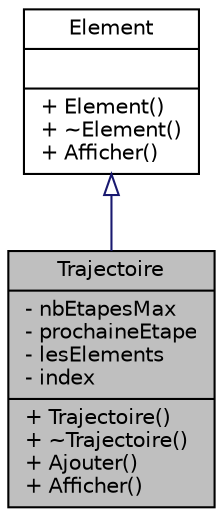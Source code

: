 digraph "Trajectoire"
{
  edge [fontname="Helvetica",fontsize="10",labelfontname="Helvetica",labelfontsize="10"];
  node [fontname="Helvetica",fontsize="10",shape=record];
  Node0 [label="{Trajectoire\n|- nbEtapesMax\l- prochaineEtape\l- lesElements\l- index\l|+ Trajectoire()\l+ ~Trajectoire()\l+ Ajouter()\l+ Afficher()\l}",height=0.2,width=0.4,color="black", fillcolor="grey75", style="filled", fontcolor="black"];
  Node1 -> Node0 [dir="back",color="midnightblue",fontsize="10",style="solid",arrowtail="onormal",fontname="Helvetica"];
  Node1 [label="{Element\n||+ Element()\l+ ~Element()\l+ Afficher()\l}",height=0.2,width=0.4,color="black", fillcolor="white", style="filled",URL="$class_element.html"];
}
